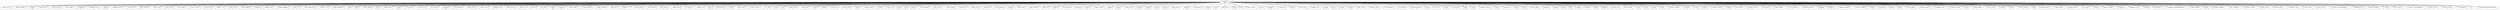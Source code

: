 strict digraph  {
	"['unknown']
1246" -> "['node', 'data']
1";
	"['unknown']
1246" -> "['data', 'compact']
1";
	"['unknown']
1246" -> "['node']
236";
	"['unknown']
1246" -> "['start', 'data']
3";
	"['unknown']
1246" -> "['while', 'data']
3";
	"['unknown']
1246" -> "['caus', 'time']
1";
	"['unknown']
1246" -> "['compact']
6";
	"['unknown']
1246" -> "['compact', 'data']
18";
	"['unknown']
1246" -> "['data']
10";
	"['unknown']
1246" -> "['compact', 'start']
1";
	"['unknown']
1246" -> "['caus', 'fail']
3";
	"['unknown']
1246" -> "['time', 'repair']
1";
	"['unknown']
1246" -> "['start', 'wa']
1";
	"['unknown']
1246" -> "['run', 'time']
1";
	"['unknown']
1246" -> "['fail', 'index']
2";
	"['unknown']
1246" -> "['cluster', 'time']
1";
	"['unknown']
1246" -> "['caus', 'run']
7";
	"['unknown']
1246" -> "['repair', \"'s\"]
2";
	"['unknown']
1246" -> "['start', 'run']
2";
	"['unknown']
1246" -> "['creat', 'index']
1";
	"['unknown']
1246" -> "['cluster']
7";
	"['unknown']
1246" -> "['index', 'set']
3";
	"['unknown']
1246" -> "['repair', 'problem']
2";
	"['unknown']
1246" -> "['run', 'cf']
2";
	"['unknown']
1246" -> "['case', 'tombston']
2";
	"['unknown']
1246" -> "['repair', \"'s\"]
1";
	"['unknown']
1246" -> "['index', 'problem']
1";
	"['unknown']
1246" -> "['fail']
5";
	"['unknown']
1246" -> "['fail']
7";
	"['unknown']
1246" -> "['result', 'make']
1";
	"['unknown']
1246" -> "['fail']
4";
	"['unknown']
1246" -> "['make', 'time']
2";
	"['unknown']
1246" -> "['data']
65";
	"['unknown']
1246" -> "[\"'s\", 'becaus']
1";
	"['unknown']
1246" -> "['creat', 'set']
1";
	"['unknown']
1246" -> "['set', 'result']
2";
	"['unknown']
1246" -> "['compact']
89";
	"['unknown']
1246" -> "['dure', 'creat']
1";
	"['unknown']
1246" -> "['while', 'time']
2";
	"['unknown']
1246" -> "['error', 'set']
1";
	"['unknown']
1246" -> "['default', 'set']
2";
	"['unknown']
1246" -> "['dure', 'error']
1";
	"['unknown']
1246" -> "['dure', \"'s\"]
1";
	"['unknown']
1246" -> "['wa', 'cf']
1";
	"['unknown']
1246" -> "['set', 'wa']
2";
	"['unknown']
1246" -> "['caus']
53";
	"['unknown']
1246" -> "['cluster']
29";
	"['unknown']
1246" -> "['read', 'index']
1";
	"['unknown']
1246" -> "['write', 'make']
2";
	"['unknown']
1246" -> "['index', 'except']
1";
	"['unknown']
1246" -> "['file', 'use']
1";
	"['unknown']
1246" -> "['default', \"'s\"]
2";
	"['unknown']
1246" -> "['test', 'dure']
2";
	"['unknown']
1246" -> "['set', 'index']
1";
	"['unknown']
1246" -> "['load', 'save']
3";
	"['unknown']
1246" -> "['index', 'list']
2";
	"['unknown']
1246" -> "[\"'s\", 'while']
1";
	"['unknown']
1246" -> "['repair', 'cf']
3";
	"['unknown']
1246" -> "['run']
26";
	"['unknown']
1246" -> "['read', 'work']
2";
	"['unknown']
1246" -> "['creat']
6";
	"['unknown']
1246" -> "['creat', 'cql']
2";
	"['unknown']
1246" -> "['protect', 'short']
2";
	"['unknown']
1246" -> "[\"'s\", 'file']
3";
	"['unknown']
1246" -> "['set']
4";
	"['unknown']
1246" -> "['set']
5";
	"['unknown']
1246" -> "['while', 'cach']
2";
	"['unknown']
1246" -> "['file', 'size']
3";
	"['unknown']
1246" -> "['error']
6";
	"['unknown']
1246" -> "['sstabl']
7";
	"['unknown']
1246" -> "['row', 'into']
1";
	"['unknown']
1246" -> "['than', 'work']
1";
	"['unknown']
1246" -> "['time']
27";
	"['unknown']
1246" -> "['index', 'result']
6";
	"['unknown']
1246" -> "['write']
3";
	"['unknown']
1246" -> "['case', \"'s\"]
2";
	"['unknown']
1246" -> "['fail']
31";
	"['unknown']
1246" -> "['wa']
6";
	"['unknown']
1246" -> "['error']
2";
	"['unknown']
1246" -> "['sinc', 'thread']
2";
	"['unknown']
1246" -> "['like', 'cach']
3";
	"['unknown']
1246" -> "['seen', 'make']
2";
	"['unknown']
1246" -> "['case', 'key']
1";
	"['unknown']
1246" -> "['make', 'into']
1";
	"['unknown']
1246" -> "['need', 'cf']
2";
	"['unknown']
1246" -> "['use', 'stream']
3";
	"['unknown']
1246" -> "['dure']
26";
	"['unknown']
1246" -> "['need', 'add']
3";
	"['unknown']
1246" -> "['test', 'chang']
1";
	"['unknown']
1246" -> "['like', 'tri']
1";
	"['unknown']
1246" -> "['repair']
7";
	"['unknown']
1246" -> "['size', 'page']
2";
	"['unknown']
1246" -> "['use', 'cql']
3";
	"['unknown']
1246" -> "['need']
4";
	"['unknown']
1246" -> "['improv', 'add']
2";
	"['unknown']
1246" -> "['index']
17";
	"['unknown']
1246" -> "['read']
21";
	"['unknown']
1246" -> "['write', 'call']
3";
	"['unknown']
1246" -> "['result']
10";
	"['unknown']
1246" -> "['sstabl']
16";
	"['unknown']
1246" -> "['start']
15";
	"['unknown']
1246" -> "['creat']
21";
	"['unknown']
1246" -> "['queri', 'add']
2";
	"['unknown']
1246" -> "['except']
14";
	"['unknown']
1246" -> "['write', 'tabl']
2";
	"['unknown']
1246" -> "['error']
15";
	"['unknown']
1246" -> "[\"'s\"]
10";
	"['unknown']
1246" -> "['need', 'size']
1";
	"['unknown']
1246" -> "['set']
11";
	"['unknown']
1246" -> "['cf']
7";
	"['unknown']
1246" -> "['work', 'chang']
1";
	"['unknown']
1246" -> "['row']
7";
	"['unknown']
1246" -> "['problem']
13";
	"['unknown']
1246" -> "['sinc', 'issu']
1";
	"['unknown']
1246" -> "['while']
5";
	"['unknown']
1246" -> "['see', 'valu']
1";
	"['unknown']
1246" -> "['column', 'cli']
2";
	"['unknown']
1246" -> "['make']
8";
	"['unknown']
1246" -> "['use']
13";
	"['unknown']
1246" -> "['stream']
2";
	"['unknown']
1246" -> "['than']
11";
	"['unknown']
1246" -> "['key', 'seem']
1";
	"['unknown']
1246" -> "['queri', 'return']
2";
	"['unknown']
1246" -> "['cql', 'request']
1";
	"['unknown']
1246" -> "['be', 'remov']
1";
	"['unknown']
1246" -> "['thrift', 'messag']
2";
	"['unknown']
1246" -> "['wa']
5";
	"['unknown']
1246" -> "['test', 'via']
2";
	"['unknown']
1246" -> "['work']
13";
	"['unknown']
1246" -> "['call', 'hint']
1";
	"['unknown']
1246" -> "['like']
5";
	"['unknown']
1246" -> "['cach']
11";
	"['unknown']
1246" -> "['request', 'remov']
1";
	"['unknown']
1246" -> "['into']
4";
	"['unknown']
1246" -> "['return', 'so']
1";
	"['unknown']
1246" -> "['see']
9";
	"['unknown']
1246" -> "['case']
4";
	"['unknown']
1246" -> "['issu', 'updat']
1";
	"['unknown']
1246" -> "['becaus']
3";
	"['unknown']
1246" -> "['chang']
2";
	"['unknown']
1246" -> "['file']
4";
	"['unknown']
1246" -> "['cql']
2";
	"['unknown']
1246" -> "['famili']
3";
	"['unknown']
1246" -> "['column']
2";
	"['unknown']
1246" -> "['add']
12";
	"['unknown']
1246" -> "['gossip']
2";
	"['unknown']
1246" -> "['delet', 'over']
1";
	"['unknown']
1246" -> "['valu', 'code']
1";
	"['unknown']
1246" -> "['sinc']
2";
	"['unknown']
1246" -> "['call']
3";
	"['unknown']
1246" -> "['need']
2";
	"['unknown']
1246" -> "['write']
4";
	"['unknown']
1246" -> "['follow', 'messag']
1";
	"['unknown']
1246" -> "['stream']
5";
	"['unknown']
1246" -> "['rang']
4";
	"['unknown']
1246" -> "['remov']
2";
	"['unknown']
1246" -> "['number', 'avoid']
1";
	"['unknown']
1246" -> "['oper']
2";
	"['unknown']
1246" -> "['list', 'block']
1";
	"['unknown']
1246" -> "['thread', 'thrift']
1";
	"['unknown']
1246" -> "['log', 'miss']
1";
	"['unknown']
1246" -> "['npe', 'option']
1";
	"['unknown']
1246" -> "['way', 'current']
1";
	"['unknown']
1246" -> "['bootstrap', 'failur']
1";
	"['unknown']
1246" -> "['report']
4";
	"['unknown']
1246" -> "['improv']
3";
	"['unknown']
1246" -> "['without', 'method']
1";
	"['unknown']
1246" -> "['seem', 'support']
1";
	"['unknown']
1246" -> "['hint']
4";
	"['unknown']
1246" -> "['so', 'race']
1";
	"['unknown']
1246" -> "['throw']
3";
	"['unknown']
1246" -> "['tabl']
2";
	"['unknown']
1246" -> "['size', 'comput']
1";
	"['unknown']
1246" -> "['allow', 'assert']
1";
	"['unknown']
1246" -> "['number', 'bug']
1";
	"['unknown']
1246" -> "['counter', 'given']
1";
	"['unknown']
1246" -> "['over']
2";
	"['unknown']
1246" -> "['check', 'path']
1";
	"['unknown']
1246" -> "['drop', 'mutat']
1";
	"['unknown']
1246" -> "['follow']
2";
	"['unknown']
1246" -> "['trunk']
2";
	"['unknown']
1246" -> "['level', 'process']
1";
	"['unknown']
1246" -> "['fix']
2";
	"['unknown']
1246" -> "['messag', 'save']
1";
	"['unknown']
1246" -> "['http', 'move']
1";
	"['unknown']
1246" -> "['optim', 'requir']
1";
	"['unknown']
1246" -> "['ad', 'alloc']
1";
	"['unknown']
1246" -> "['avoid']
2";
	"['unknown']
1246" -> "['gener', 'version']
1";
	"['unknown']
1246" -> "['support']
3";
	"['unknown']
1246" -> "['tombston', 'miss']
1";
	"['unknown']
1246" -> "['failur']
2";
	"['unknown']
1246" -> "['code', 'line']
1";
	"['unknown']
1246" -> "['upgrad', 'stackoverflowerror']
1";
	"['unknown']
1246" -> "['thrift', 'buffer']
1";
	"['unknown']
1246" -> "['bug']
2";
	"['unknown']
1246" -> "['schema', 'corrupt']
1";
	"['unknown']
1246" -> "['get', 'bytebuff']
1";
	"['unknown']
1246" -> "['current', 'consist']
1";
	"['unknown']
1246" -> "['byte', 'store']
1";
	"['unknown']
1246" -> "['occur', 'enabl']
1";
	"['unknown']
1246" -> "['reproduc', 'step']
1";
	"['unknown']
1246" -> "['slice', 'count']
1";
	"['unknown']
1246" -> "['have', 'port']
1";
	"['unknown']
1246" -> "['version', 'java.io.eofexcept']
1";
	"['unknown']
1246" -> "['endpoint', 'line']
1";
	"['unknown']
1246" -> "['assert', 'trigger']
1";
	"['unknown']
1246" -> "['calcul']
1";
	"['unknown']
1246" -> "['point', 'refer']
1";
	"['unknown']
1246" -> "['discuss', 'batchlogmanag']
1";
	"['unknown']
1246" -> "['skip', 'appli']
1";
	"['unknown']
1246" -> "['written', 'fault']
1";
	"['unknown']
1246" -> "['ae', 'noformat']
1";
	"['unknown']
1246" -> "[]
1";
	"['unknown']
1246" -> "['concurrentmodificationexcept']
1";
}
